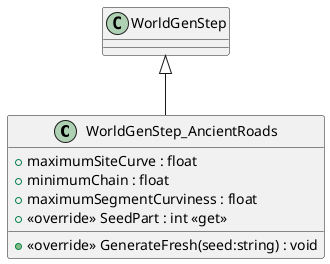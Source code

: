 @startuml
class WorldGenStep_AncientRoads {
    + maximumSiteCurve : float
    + minimumChain : float
    + maximumSegmentCurviness : float
    + <<override>> SeedPart : int <<get>>
    + <<override>> GenerateFresh(seed:string) : void
}
WorldGenStep <|-- WorldGenStep_AncientRoads
@enduml
